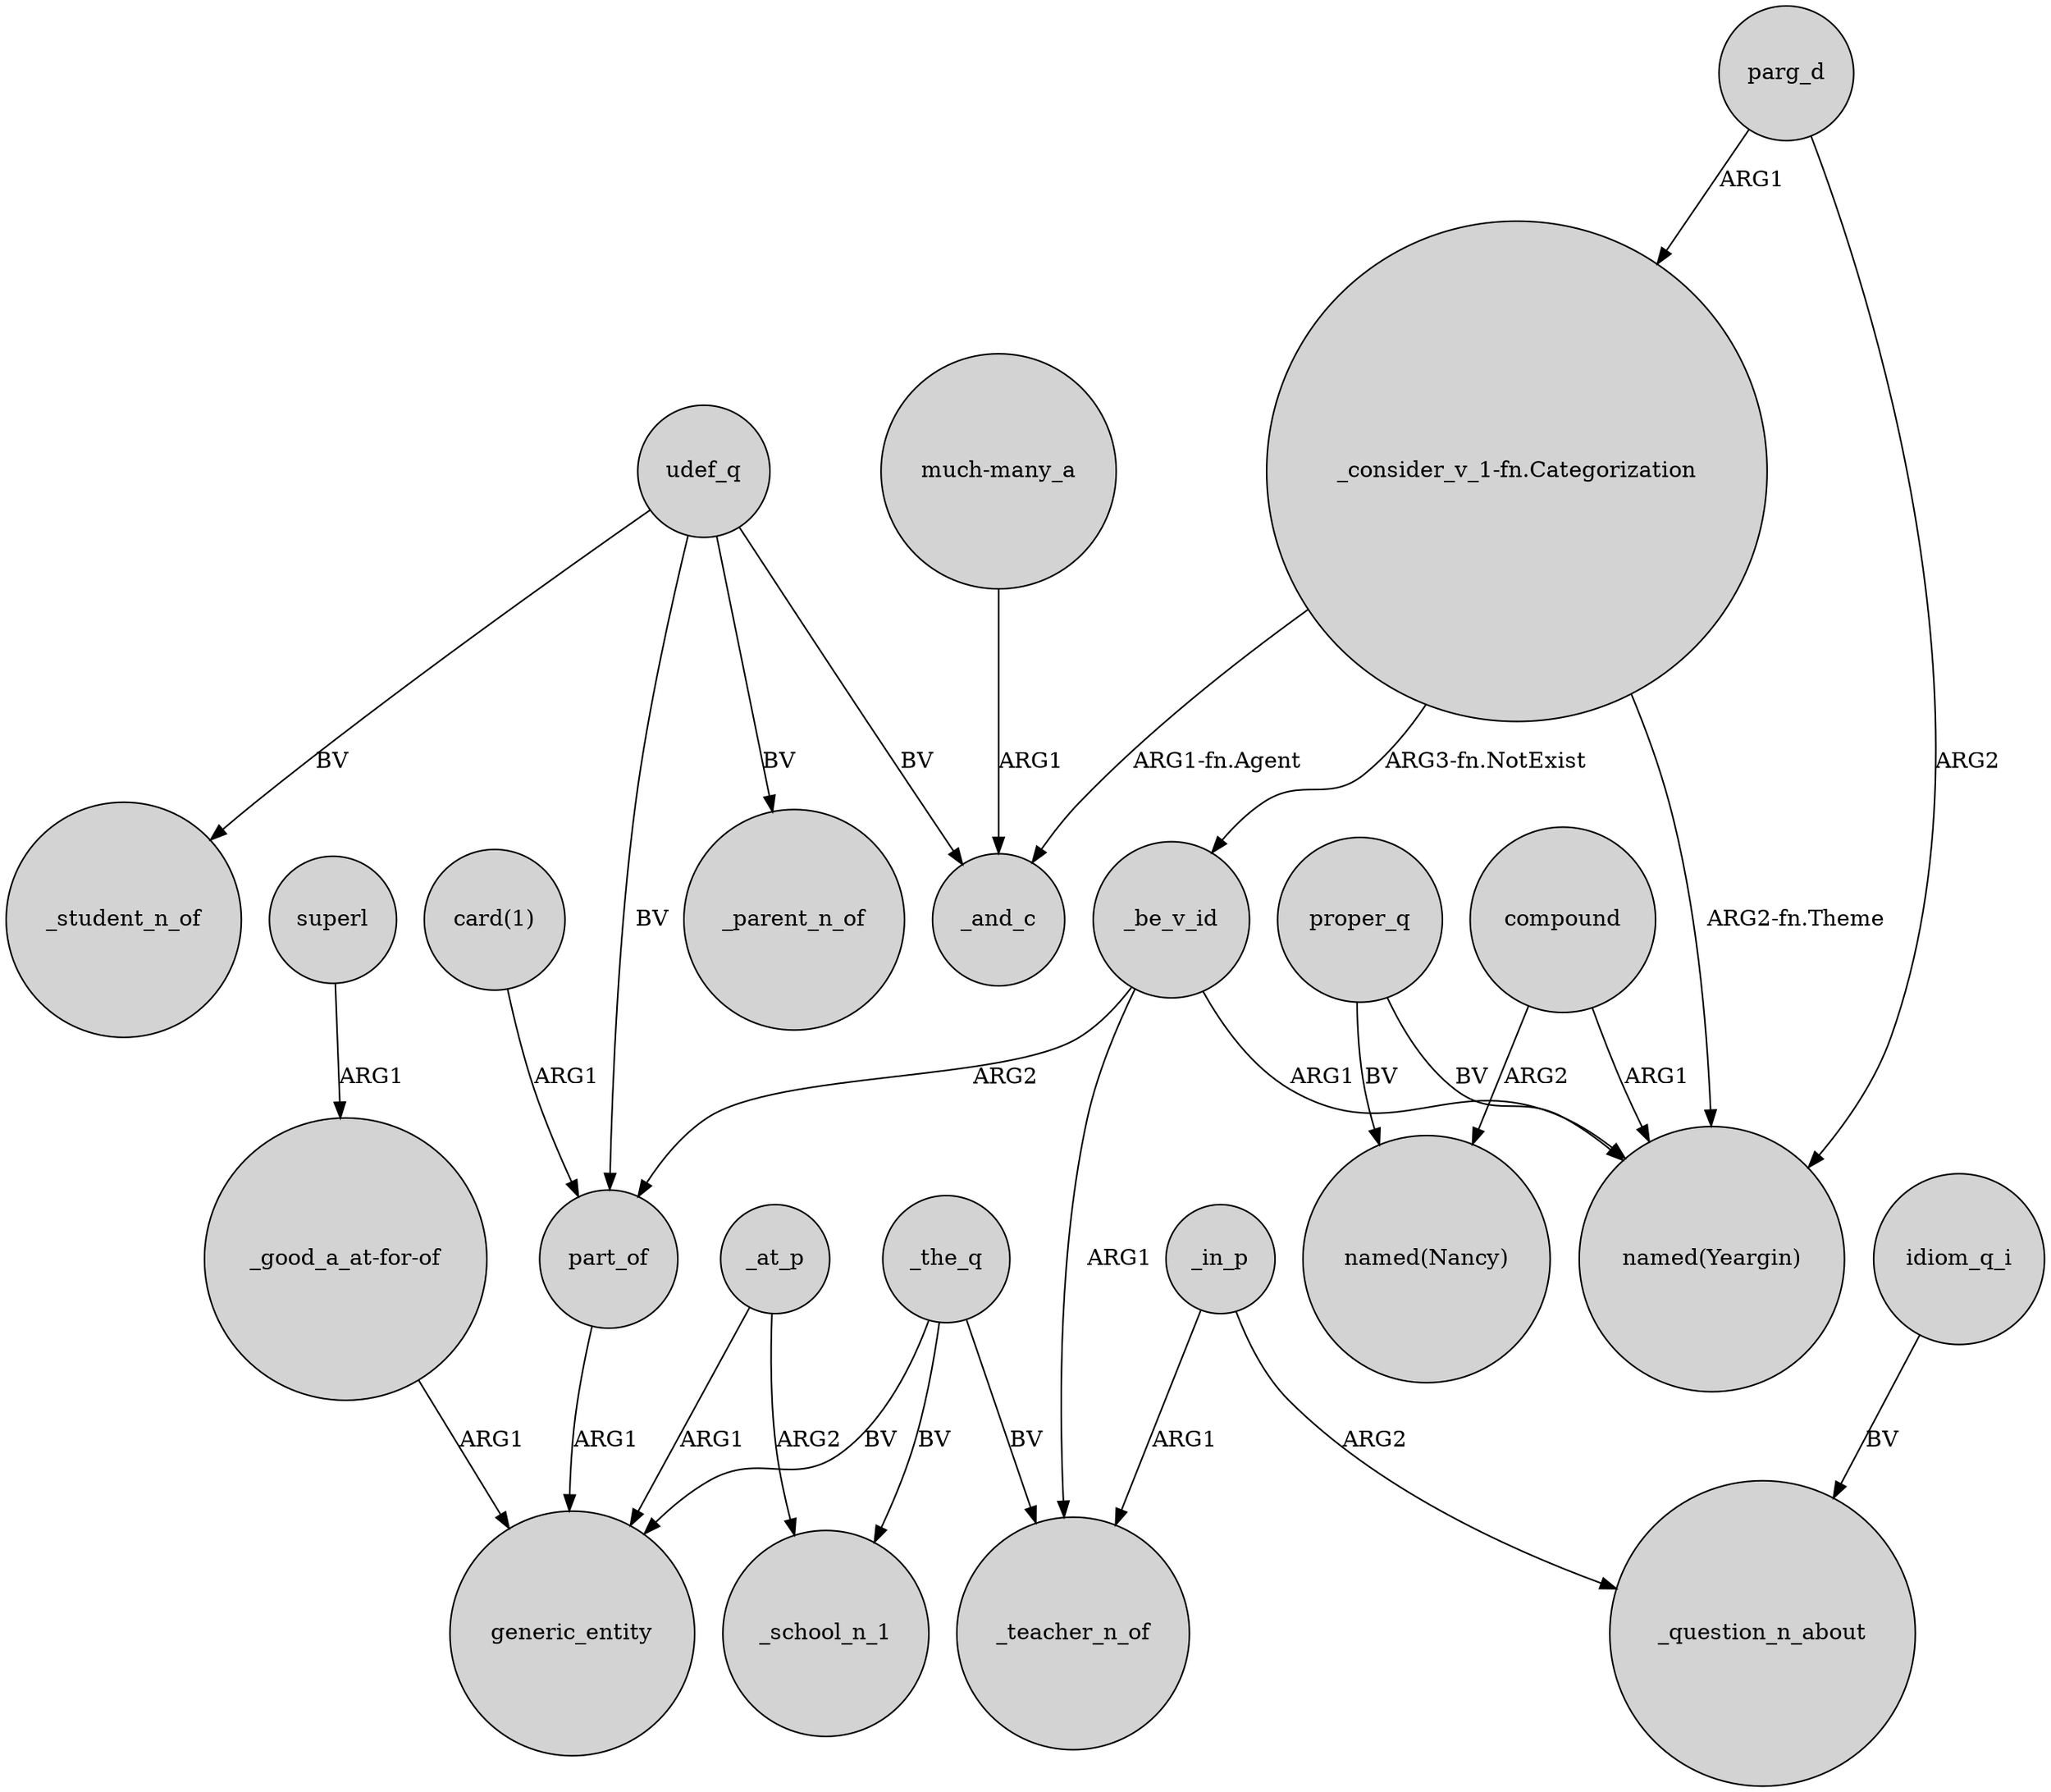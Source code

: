 digraph {
	node [shape=circle style=filled]
	compound -> "named(Nancy)" [label=ARG2]
	_the_q -> generic_entity [label=BV]
	_at_p -> _school_n_1 [label=ARG2]
	proper_q -> "named(Yeargin)" [label=BV]
	udef_q -> _parent_n_of [label=BV]
	"_consider_v_1-fn.Categorization" -> _be_v_id [label="ARG3-fn.NotExist"]
	udef_q -> part_of [label=BV]
	"_consider_v_1-fn.Categorization" -> _and_c [label="ARG1-fn.Agent"]
	udef_q -> _student_n_of [label=BV]
	parg_d -> "_consider_v_1-fn.Categorization" [label=ARG1]
	"much-many_a" -> _and_c [label=ARG1]
	_be_v_id -> "named(Yeargin)" [label=ARG1]
	_the_q -> _school_n_1 [label=BV]
	proper_q -> "named(Nancy)" [label=BV]
	"_consider_v_1-fn.Categorization" -> "named(Yeargin)" [label="ARG2-fn.Theme"]
	part_of -> generic_entity [label=ARG1]
	_the_q -> _teacher_n_of [label=BV]
	_at_p -> generic_entity [label=ARG1]
	"_good_a_at-for-of" -> generic_entity [label=ARG1]
	_be_v_id -> _teacher_n_of [label=ARG1]
	superl -> "_good_a_at-for-of" [label=ARG1]
	"card(1)" -> part_of [label=ARG1]
	_in_p -> _question_n_about [label=ARG2]
	compound -> "named(Yeargin)" [label=ARG1]
	parg_d -> "named(Yeargin)" [label=ARG2]
	_be_v_id -> part_of [label=ARG2]
	udef_q -> _and_c [label=BV]
	idiom_q_i -> _question_n_about [label=BV]
	_in_p -> _teacher_n_of [label=ARG1]
}
